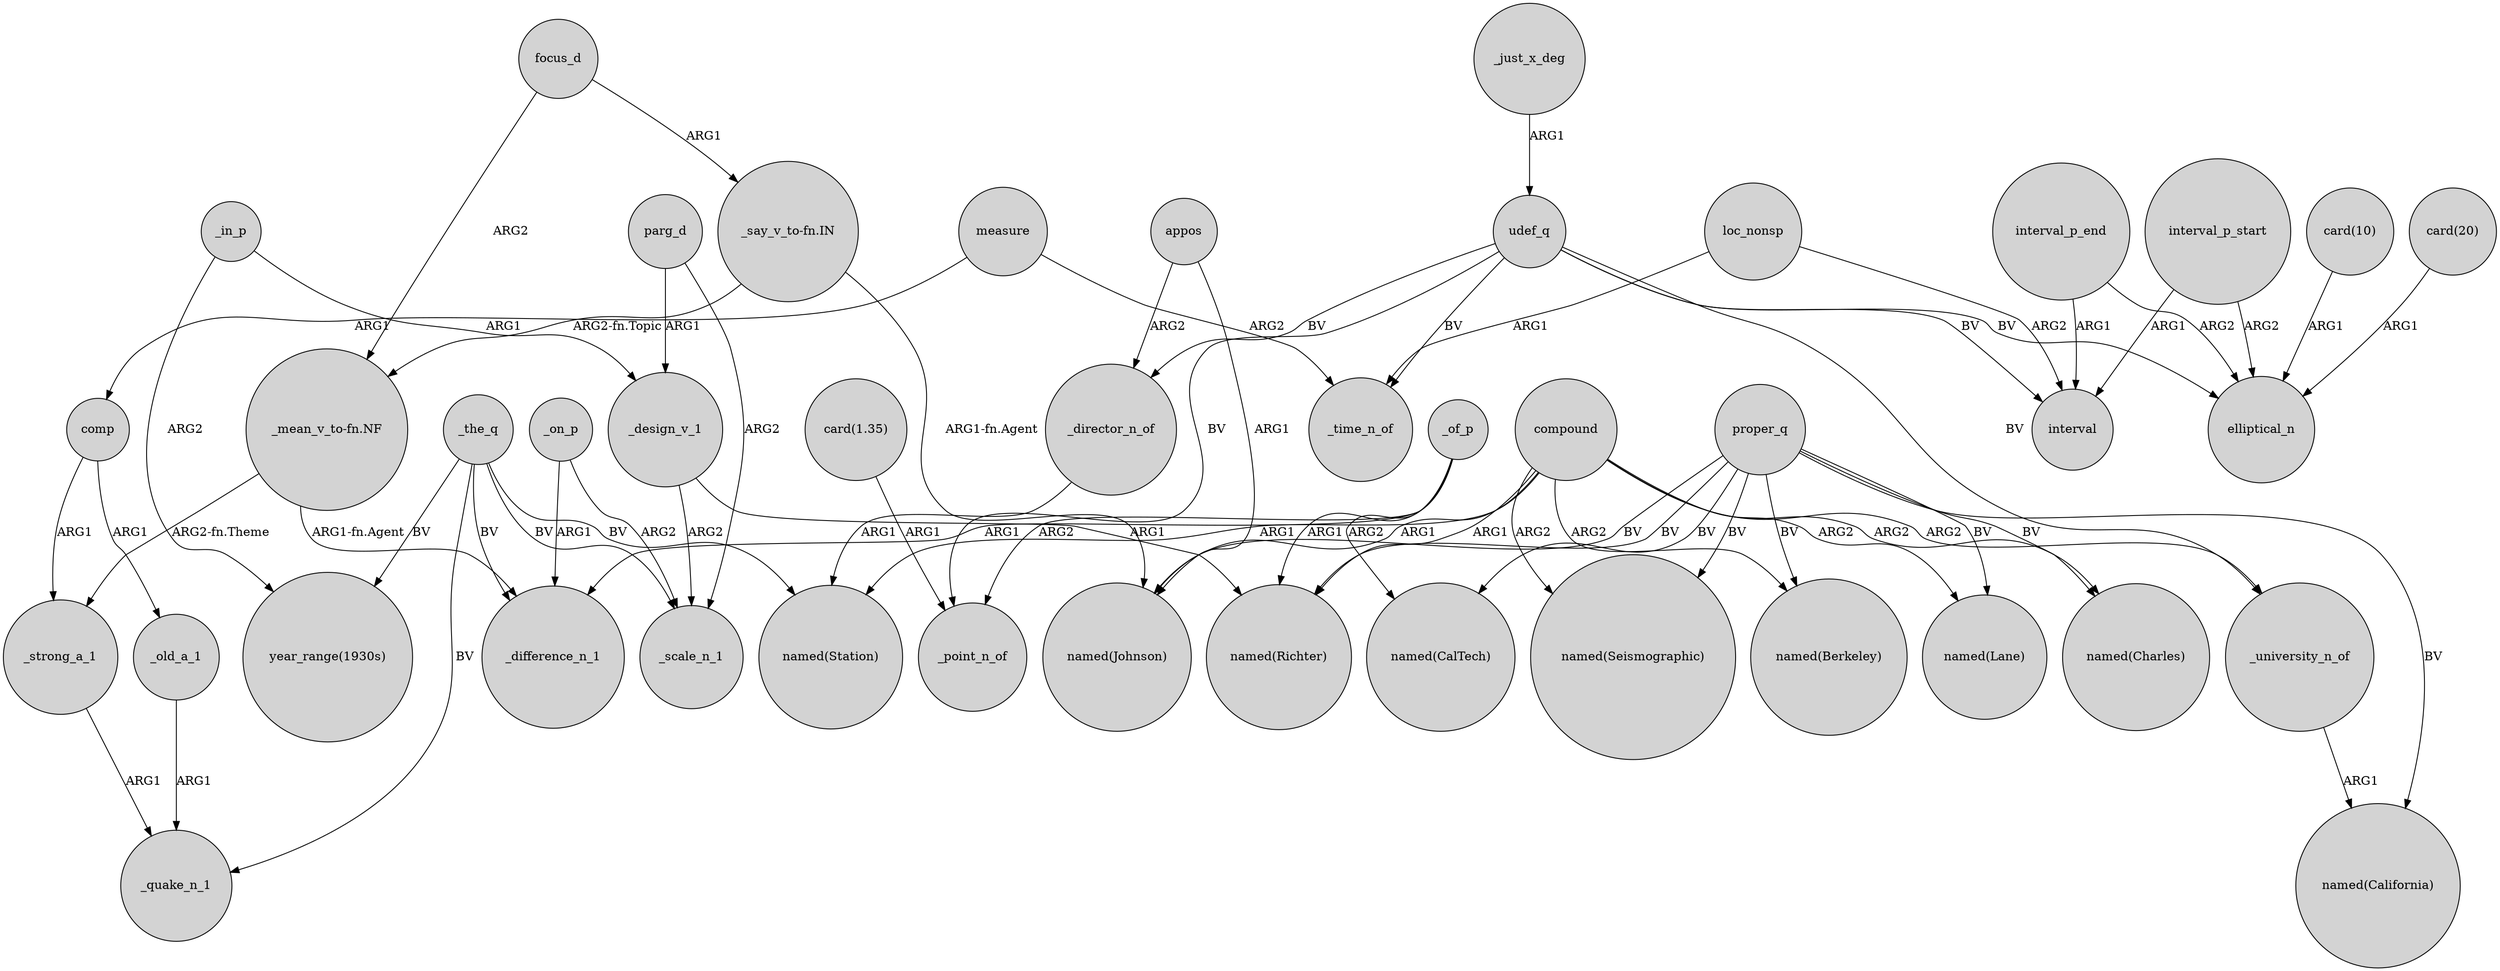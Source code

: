 digraph {
	node [shape=circle style=filled]
	_just_x_deg -> udef_q [label=ARG1]
	loc_nonsp -> interval [label=ARG2]
	_university_n_of -> "named(California)" [label=ARG1]
	compound -> "named(Seismographic)" [label=ARG2]
	_in_p -> "year_range(1930s)" [label=ARG2]
	udef_q -> elliptical_n [label=BV]
	appos -> "named(Johnson)" [label=ARG1]
	compound -> "named(Johnson)" [label=ARG1]
	_design_v_1 -> _scale_n_1 [label=ARG2]
	_the_q -> _quake_n_1 [label=BV]
	proper_q -> "named(Seismographic)" [label=BV]
	compound -> "named(Station)" [label=ARG1]
	"card(10)" -> elliptical_n [label=ARG1]
	_old_a_1 -> _quake_n_1 [label=ARG1]
	proper_q -> "named(Berkeley)" [label=BV]
	_of_p -> _difference_n_1 [label=ARG1]
	"_mean_v_to-fn.NF" -> _difference_n_1 [label="ARG1-fn.Agent"]
	interval_p_end -> elliptical_n [label=ARG2]
	proper_q -> "named(California)" [label=BV]
	"card(1.35)" -> _point_n_of [label=ARG1]
	loc_nonsp -> _time_n_of [label=ARG1]
	_director_n_of -> "named(Station)" [label=ARG1]
	compound -> "named(Berkeley)" [label=ARG2]
	focus_d -> "_mean_v_to-fn.NF" [label=ARG2]
	measure -> comp [label=ARG1]
	"card(20)" -> elliptical_n [label=ARG1]
	proper_q -> "named(CalTech)" [label=BV]
	interval_p_start -> elliptical_n [label=ARG2]
	udef_q -> _director_n_of [label=BV]
	udef_q -> _university_n_of [label=BV]
	_of_p -> _point_n_of [label=ARG2]
	_on_p -> _difference_n_1 [label=ARG1]
	_of_p -> "named(Richter)" [label=ARG1]
	"_say_v_to-fn.IN" -> "named(Johnson)" [label="ARG1-fn.Agent"]
	comp -> _strong_a_1 [label=ARG1]
	proper_q -> "named(Richter)" [label=BV]
	_the_q -> _scale_n_1 [label=BV]
	_the_q -> _difference_n_1 [label=BV]
	interval_p_start -> interval [label=ARG1]
	compound -> _university_n_of [label=ARG2]
	proper_q -> "named(Johnson)" [label=BV]
	udef_q -> _time_n_of [label=BV]
	_the_q -> "named(Station)" [label=BV]
	comp -> _old_a_1 [label=ARG1]
	parg_d -> _scale_n_1 [label=ARG2]
	"_mean_v_to-fn.NF" -> _strong_a_1 [label="ARG2-fn.Theme"]
	_strong_a_1 -> _quake_n_1 [label=ARG1]
	parg_d -> _design_v_1 [label=ARG1]
	proper_q -> "named(Charles)" [label=BV]
	_of_p -> "named(CalTech)" [label=ARG2]
	_the_q -> "year_range(1930s)" [label=BV]
	measure -> _time_n_of [label=ARG2]
	_on_p -> _scale_n_1 [label=ARG2]
	interval_p_end -> interval [label=ARG1]
	compound -> "named(Charles)" [label=ARG2]
	"_say_v_to-fn.IN" -> "_mean_v_to-fn.NF" [label="ARG2-fn.Topic"]
	compound -> "named(Richter)" [label=ARG1]
	proper_q -> "named(Lane)" [label=BV]
	appos -> _director_n_of [label=ARG2]
	compound -> "named(Lane)" [label=ARG2]
	udef_q -> interval [label=BV]
	_design_v_1 -> "named(Richter)" [label=ARG1]
	focus_d -> "_say_v_to-fn.IN" [label=ARG1]
	udef_q -> _point_n_of [label=BV]
	_in_p -> _design_v_1 [label=ARG1]
}
